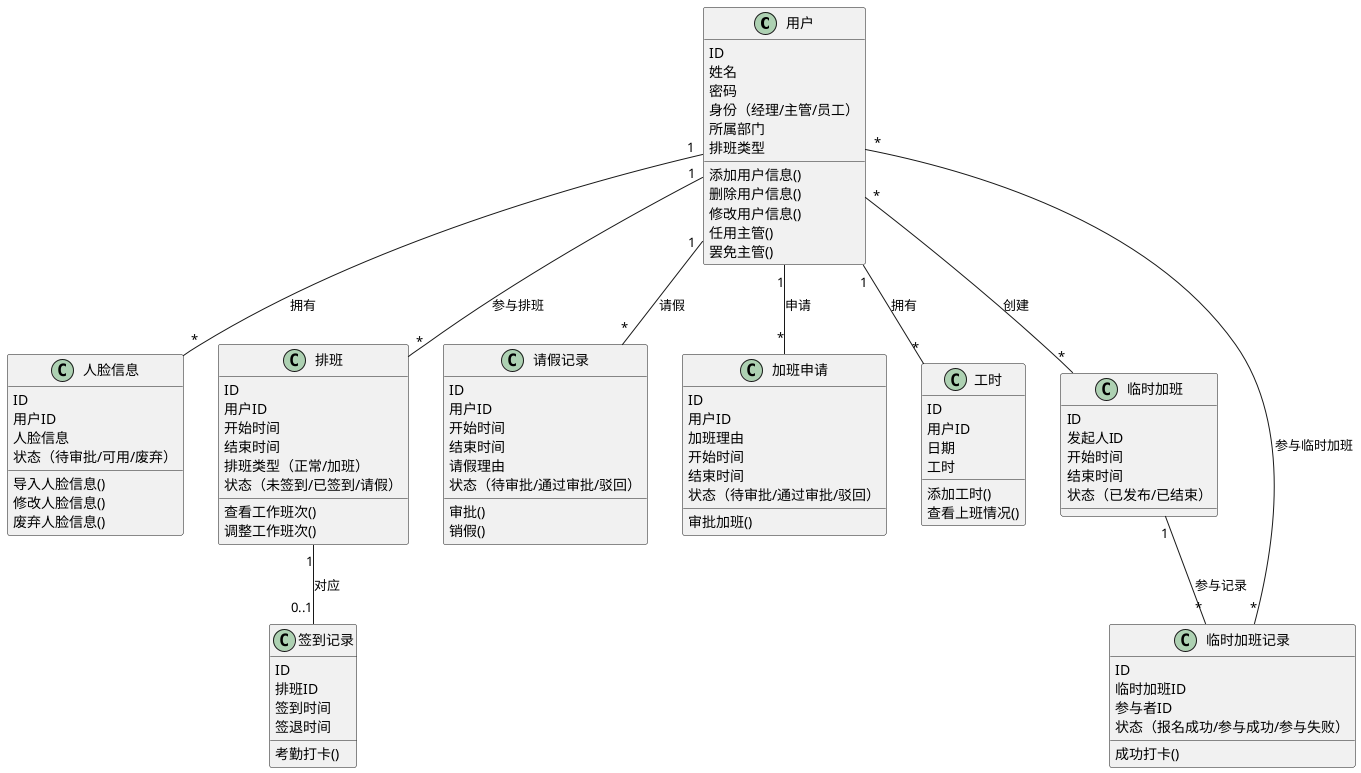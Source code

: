 @startuml

' 类图

class 用户 {
    ID
    姓名
    密码
    身份（经理/主管/员工）
    所属部门
    排班类型

    添加用户信息()
    删除用户信息()
    修改用户信息()
    任用主管()
    罢免主管()

}

class 人脸信息 {
    ID
    用户ID
    人脸信息
    状态（待审批/可用/废弃）

    导入人脸信息()
    修改人脸信息()
    废弃人脸信息()
}

class 排班 {
    ID
    用户ID
    开始时间
    结束时间
    排班类型（正常/加班）
    状态（未签到/已签到/请假）
    
    查看工作班次()
    调整工作班次()
}

class 签到记录 {
    ID
    排班ID
    签到时间
    签退时间

    考勤打卡()
}

class 请假记录 {
    ID
    用户ID
    开始时间
    结束时间
    请假理由
    状态（待审批/通过审批/驳回）

    审批()
    销假()
}

class 加班申请 {
    ID
    用户ID
    加班理由
    开始时间
    结束时间
    状态（待审批/通过审批/驳回）

    审批加班()
}

class 工时 {
    ID
    用户ID
    日期
    工时

    添加工时()
    查看上班情况()
}

class 临时加班 {
    ID
    发起人ID
    开始时间
    结束时间
    状态（已发布/已结束）
}

class 临时加班记录 {
    ID
    临时加班ID
    参与者ID
    状态（报名成功/参与成功/参与失败）

    成功打卡()
}

用户 "1" -- "*" 排班 : 参与排班
用户 "1" -- "*" 请假记录 : 请假
用户 "1" -- "*" 加班申请 : 申请
用户 "1" -- "*" 人脸信息 : 拥有
排班 "1" -- "0..1" 签到记录 : 对应
用户 "1" -- "*" 工时 : 拥有

用户 "*" -- "*" 临时加班 : 创建
用户 "*" -- "*" 临时加班记录 : 参与临时加班
临时加班 "1" -- "*" 临时加班记录 : 参与记录

' 用户 .> 排班 : 查看上班情况
' 用户 .> 请假记录 : 审批请假记录
' 用户 .> 加班申请 : 审批加班申请
' 签到记录 .> 临时加班记录 : 确认打卡
' 签到记录 .> 工时 : 添加工时

@enduml